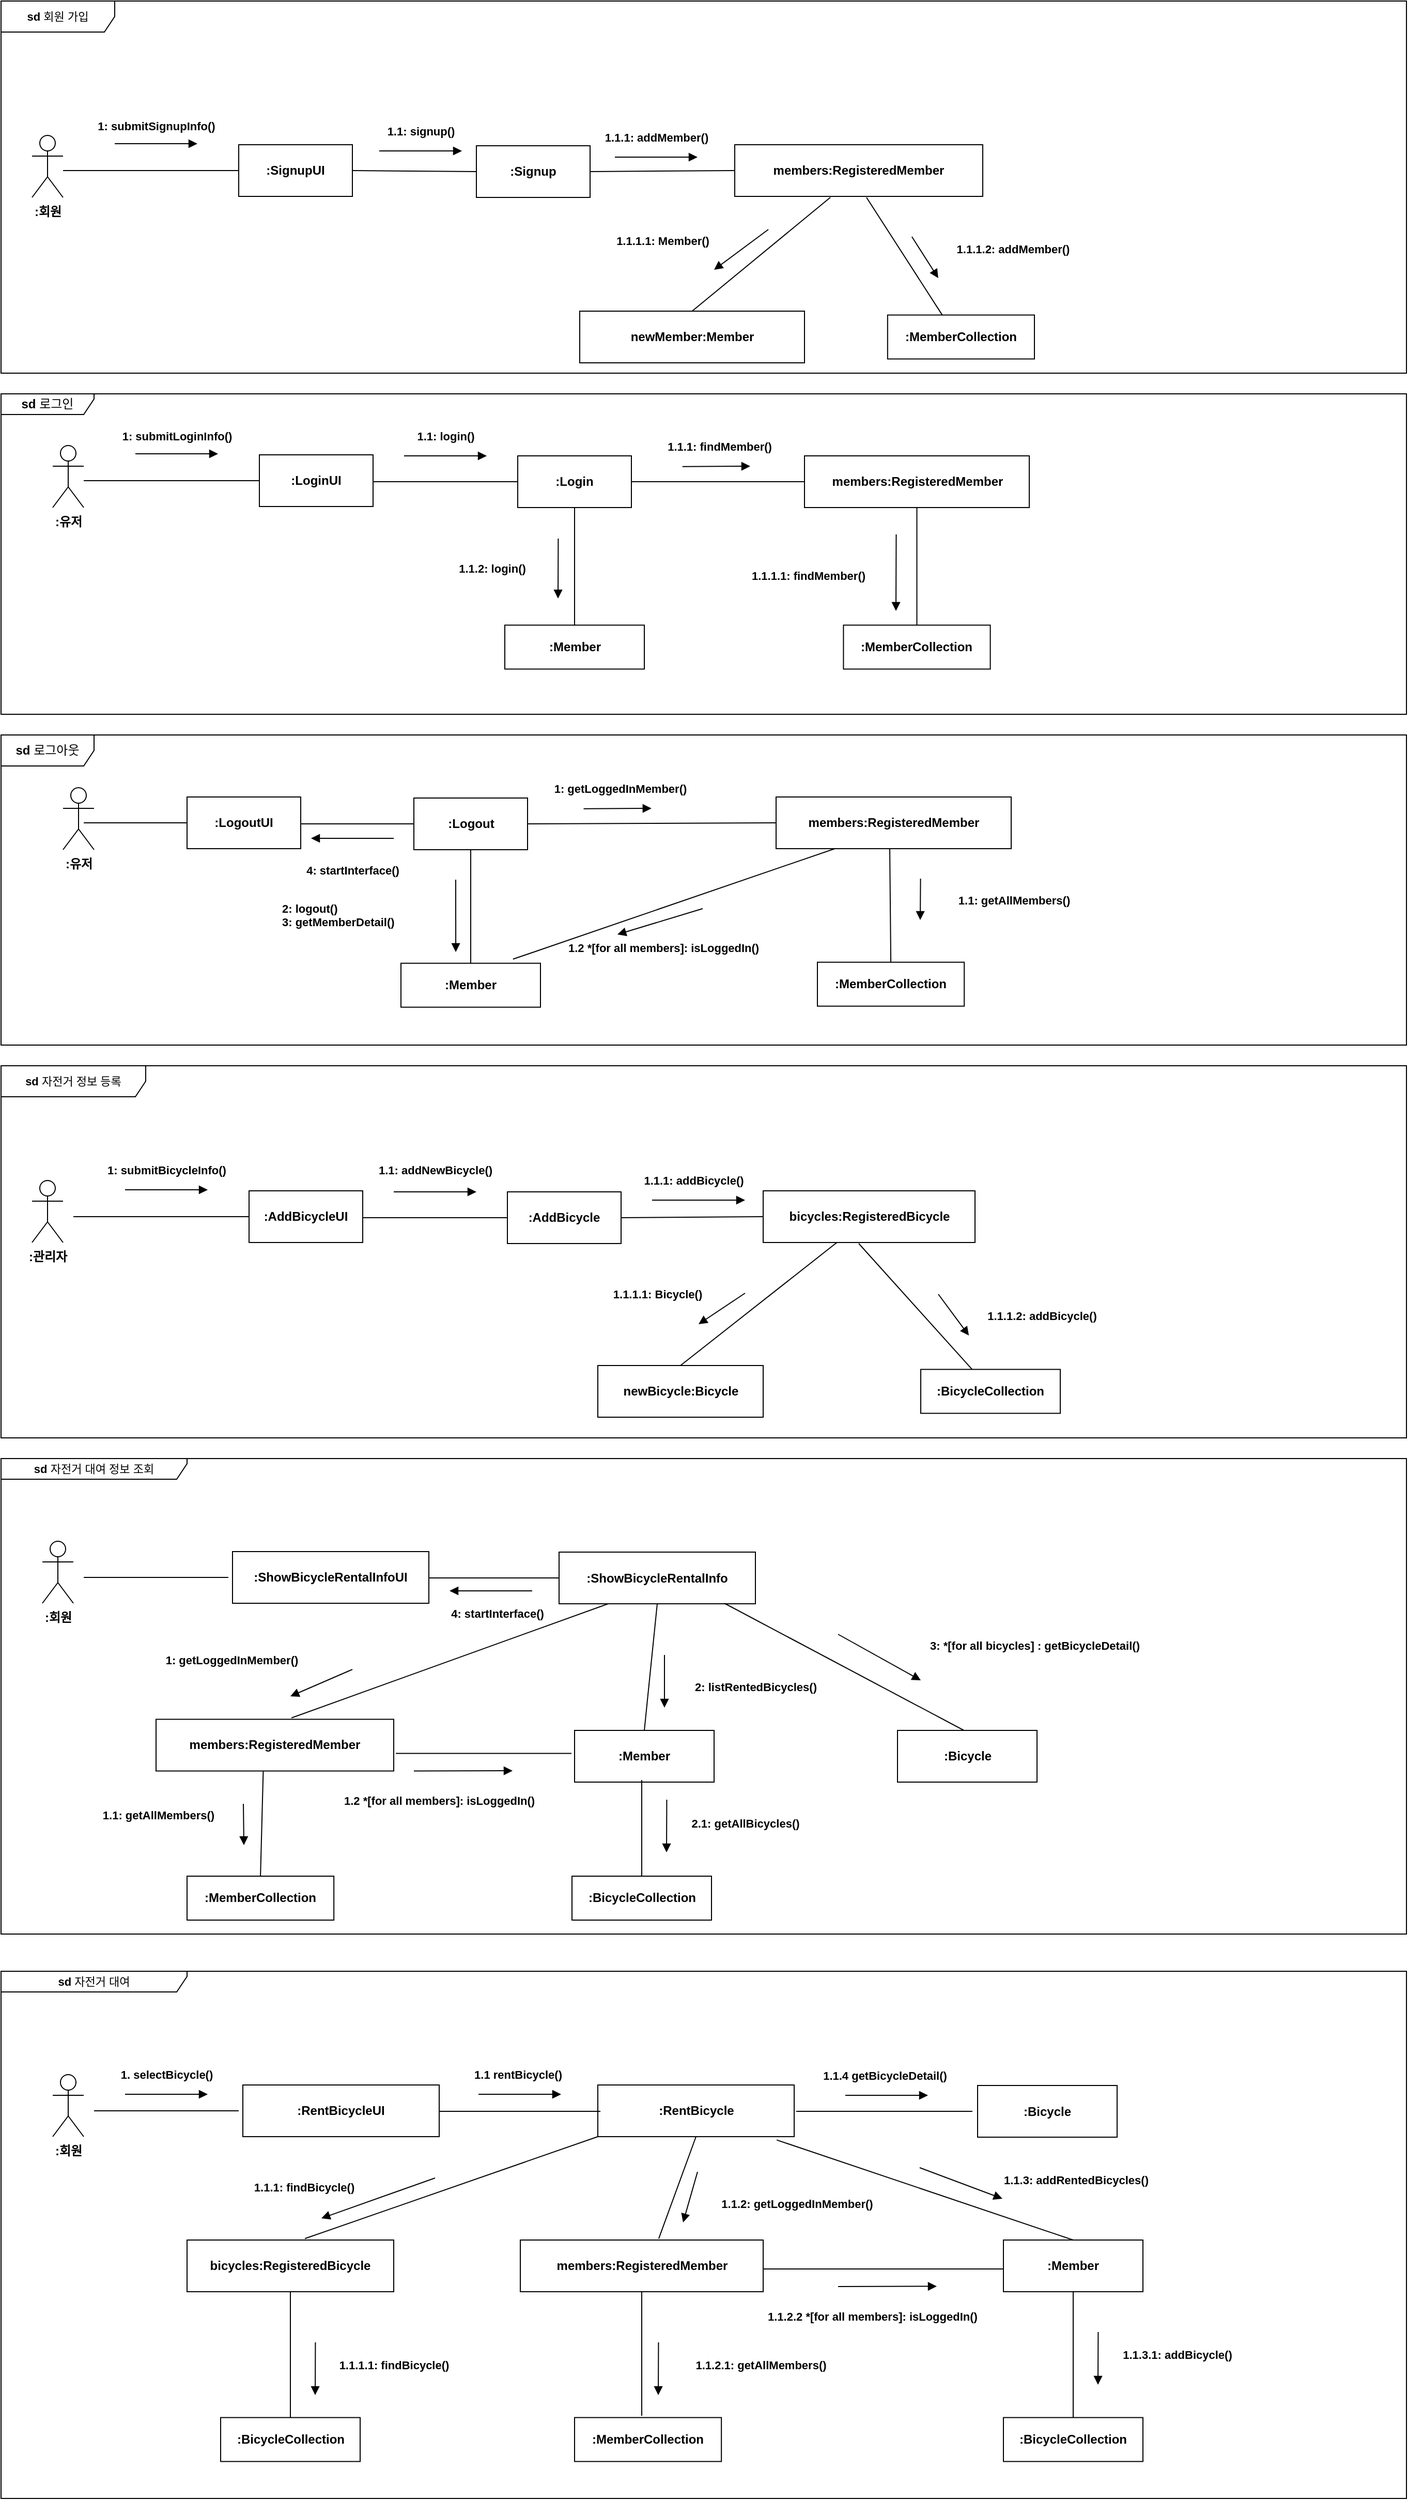<mxfile version="27.0.6">
  <diagram name="페이지-1" id="acbt0nLhAi-fUhKICGcB">
    <mxGraphModel dx="918" dy="792" grid="1" gridSize="10" guides="1" tooltips="1" connect="1" arrows="1" fold="1" page="1" pageScale="1" pageWidth="827" pageHeight="1169" math="0" shadow="0">
      <root>
        <mxCell id="0" />
        <mxCell id="1" parent="0" />
        <mxCell id="moP1IjQAJDg3BQziUJU6-2" value="&lt;font style=&quot;font-size: 11px;&quot;&gt;&lt;b&gt;sd &lt;/b&gt;&lt;font style=&quot;&quot;&gt;회원 가입&lt;/font&gt;&lt;/font&gt;" style="shape=umlFrame;whiteSpace=wrap;html=1;pointerEvents=0;width=110;height=30;" parent="1" vertex="1">
          <mxGeometry x="10" y="30" width="1360" height="360" as="geometry" />
        </mxCell>
        <mxCell id="moP1IjQAJDg3BQziUJU6-4" value="&lt;b&gt;:Signup&lt;/b&gt;" style="html=1;whiteSpace=wrap;" parent="1" vertex="1">
          <mxGeometry x="470" y="170" width="110" height="50" as="geometry" />
        </mxCell>
        <mxCell id="moP1IjQAJDg3BQziUJU6-5" value="&lt;b&gt;:SignupUI&lt;/b&gt;" style="html=1;whiteSpace=wrap;" parent="1" vertex="1">
          <mxGeometry x="240" y="169" width="110" height="50" as="geometry" />
        </mxCell>
        <mxCell id="moP1IjQAJDg3BQziUJU6-6" value="&lt;b&gt;:회원&lt;/b&gt;" style="shape=umlActor;verticalLabelPosition=bottom;verticalAlign=top;html=1;" parent="1" vertex="1">
          <mxGeometry x="40" y="160" width="30" height="60" as="geometry" />
        </mxCell>
        <mxCell id="moP1IjQAJDg3BQziUJU6-9" value="" style="line;strokeWidth=1;fillColor=none;align=left;verticalAlign=middle;spacingTop=-1;spacingLeft=3;spacingRight=3;rotatable=0;labelPosition=right;points=[];portConstraint=eastwest;strokeColor=inherit;" parent="1" vertex="1">
          <mxGeometry x="70" y="190" width="170" height="8" as="geometry" />
        </mxCell>
        <mxCell id="moP1IjQAJDg3BQziUJU6-14" value="&lt;b&gt;1: submitSignupInfo()&lt;/b&gt;" style="html=1;verticalAlign=bottom;endArrow=block;curved=0;rounded=0;" parent="1" edge="1">
          <mxGeometry y="8" width="80" relative="1" as="geometry">
            <mxPoint x="120" y="168" as="sourcePoint" />
            <mxPoint x="200" y="168" as="targetPoint" />
            <mxPoint as="offset" />
          </mxGeometry>
        </mxCell>
        <mxCell id="moP1IjQAJDg3BQziUJU6-16" value="&lt;b&gt;1.1: signup()&lt;/b&gt;" style="html=1;verticalAlign=bottom;endArrow=block;curved=0;rounded=0;" parent="1" edge="1">
          <mxGeometry y="10" width="80" relative="1" as="geometry">
            <mxPoint x="376" y="175" as="sourcePoint" />
            <mxPoint x="456" y="175" as="targetPoint" />
            <mxPoint as="offset" />
          </mxGeometry>
        </mxCell>
        <mxCell id="moP1IjQAJDg3BQziUJU6-27" value="" style="endArrow=none;html=1;rounded=0;exitX=0;exitY=0.5;exitDx=0;exitDy=0;entryX=1;entryY=0.5;entryDx=0;entryDy=0;" parent="1" source="kKvPtTwiiA1jm8snr2tL-1" target="moP1IjQAJDg3BQziUJU6-4" edge="1">
          <mxGeometry width="50" height="50" relative="1" as="geometry">
            <mxPoint x="544.5" y="309" as="sourcePoint" />
            <mxPoint x="544.5" y="219" as="targetPoint" />
          </mxGeometry>
        </mxCell>
        <mxCell id="nvlYyYwGG8XTySucCO5U-1" value="&lt;b&gt;sd&lt;/b&gt; 로그인" style="shape=umlFrame;whiteSpace=wrap;html=1;pointerEvents=0;width=90;height=20;" parent="1" vertex="1">
          <mxGeometry x="10" y="410" width="1360" height="310" as="geometry" />
        </mxCell>
        <mxCell id="nvlYyYwGG8XTySucCO5U-2" value="&lt;b&gt;:Login&lt;/b&gt;" style="html=1;whiteSpace=wrap;" parent="1" vertex="1">
          <mxGeometry x="510" y="470" width="110" height="50" as="geometry" />
        </mxCell>
        <mxCell id="nvlYyYwGG8XTySucCO5U-3" value="&lt;b&gt;:LoginUI&lt;/b&gt;" style="html=1;whiteSpace=wrap;" parent="1" vertex="1">
          <mxGeometry x="260" y="469" width="110" height="50" as="geometry" />
        </mxCell>
        <mxCell id="nvlYyYwGG8XTySucCO5U-4" value="&lt;b&gt;:유저&lt;/b&gt;" style="shape=umlActor;verticalLabelPosition=bottom;verticalAlign=top;html=1;" parent="1" vertex="1">
          <mxGeometry x="60" y="460" width="30" height="60" as="geometry" />
        </mxCell>
        <mxCell id="nvlYyYwGG8XTySucCO5U-5" value="" style="line;strokeWidth=1;fillColor=none;align=left;verticalAlign=middle;spacingTop=-1;spacingLeft=3;spacingRight=3;rotatable=0;labelPosition=right;points=[];portConstraint=eastwest;strokeColor=inherit;" parent="1" vertex="1">
          <mxGeometry x="90" y="490" width="170" height="8" as="geometry" />
        </mxCell>
        <mxCell id="nvlYyYwGG8XTySucCO5U-6" value="" style="line;strokeWidth=1;fillColor=none;align=left;verticalAlign=middle;spacingTop=-1;spacingLeft=3;spacingRight=3;rotatable=0;labelPosition=right;points=[];portConstraint=eastwest;strokeColor=inherit;" parent="1" vertex="1">
          <mxGeometry x="370" y="491" width="140" height="8" as="geometry" />
        </mxCell>
        <mxCell id="nvlYyYwGG8XTySucCO5U-8" value="&lt;b&gt;1: submitLoginInfo()&lt;/b&gt;" style="html=1;verticalAlign=bottom;endArrow=block;curved=0;rounded=0;" parent="1" edge="1">
          <mxGeometry y="8" width="80" relative="1" as="geometry">
            <mxPoint x="140" y="468" as="sourcePoint" />
            <mxPoint x="220" y="468" as="targetPoint" />
            <mxPoint as="offset" />
          </mxGeometry>
        </mxCell>
        <mxCell id="nvlYyYwGG8XTySucCO5U-9" value="&lt;b&gt;1.1: login()&lt;/b&gt;" style="html=1;verticalAlign=bottom;endArrow=block;curved=0;rounded=0;" parent="1" edge="1">
          <mxGeometry y="10" width="80" relative="1" as="geometry">
            <mxPoint x="400" y="470" as="sourcePoint" />
            <mxPoint x="480" y="470" as="targetPoint" />
            <mxPoint as="offset" />
          </mxGeometry>
        </mxCell>
        <mxCell id="nvlYyYwGG8XTySucCO5U-17" value="&lt;b&gt;:Logout&lt;/b&gt;" style="html=1;whiteSpace=wrap;" parent="1" vertex="1">
          <mxGeometry x="409.5" y="801" width="110" height="50" as="geometry" />
        </mxCell>
        <mxCell id="nvlYyYwGG8XTySucCO5U-18" value="&lt;b&gt;:LogoutUI&lt;/b&gt;" style="html=1;whiteSpace=wrap;" parent="1" vertex="1">
          <mxGeometry x="190" y="800" width="110" height="50" as="geometry" />
        </mxCell>
        <mxCell id="nvlYyYwGG8XTySucCO5U-19" value="&lt;b&gt;:유저&lt;/b&gt;" style="shape=umlActor;verticalLabelPosition=bottom;verticalAlign=top;html=1;" parent="1" vertex="1">
          <mxGeometry x="70" y="791" width="30" height="60" as="geometry" />
        </mxCell>
        <mxCell id="nvlYyYwGG8XTySucCO5U-20" value="" style="line;strokeWidth=1;fillColor=none;align=left;verticalAlign=middle;spacingTop=-1;spacingLeft=3;spacingRight=3;rotatable=0;labelPosition=right;points=[];portConstraint=eastwest;strokeColor=inherit;" parent="1" vertex="1">
          <mxGeometry x="90" y="821" width="100" height="8" as="geometry" />
        </mxCell>
        <mxCell id="nvlYyYwGG8XTySucCO5U-21" value="" style="line;strokeWidth=1;fillColor=none;align=left;verticalAlign=middle;spacingTop=-1;spacingLeft=3;spacingRight=3;rotatable=0;labelPosition=right;points=[];portConstraint=eastwest;strokeColor=inherit;" parent="1" vertex="1">
          <mxGeometry x="300" y="822" width="110" height="8" as="geometry" />
        </mxCell>
        <mxCell id="nvlYyYwGG8XTySucCO5U-25" value="&lt;b&gt;sd &lt;/b&gt;로그아웃" style="shape=umlFrame;whiteSpace=wrap;html=1;pointerEvents=0;width=90;height=30;" parent="1" vertex="1">
          <mxGeometry x="10" y="740" width="1360" height="300" as="geometry" />
        </mxCell>
        <mxCell id="nvlYyYwGG8XTySucCO5U-26" value="&lt;font style=&quot;font-size: 11px;&quot;&gt;&lt;b&gt;sd &lt;/b&gt;&lt;font style=&quot;&quot;&gt;자전거 정보 등록&lt;/font&gt;&lt;/font&gt;" style="shape=umlFrame;whiteSpace=wrap;html=1;pointerEvents=0;width=140;height=30;" parent="1" vertex="1">
          <mxGeometry x="10" y="1060" width="1360" height="360" as="geometry" />
        </mxCell>
        <mxCell id="nvlYyYwGG8XTySucCO5U-27" value="&lt;b&gt;:AddBicycle&lt;/b&gt;" style="html=1;whiteSpace=wrap;" parent="1" vertex="1">
          <mxGeometry x="500" y="1182" width="110" height="50" as="geometry" />
        </mxCell>
        <mxCell id="nvlYyYwGG8XTySucCO5U-28" value="&lt;b&gt;:AddBicycleUI&lt;/b&gt;" style="html=1;whiteSpace=wrap;" parent="1" vertex="1">
          <mxGeometry x="250" y="1181" width="110" height="50" as="geometry" />
        </mxCell>
        <mxCell id="nvlYyYwGG8XTySucCO5U-29" value="" style="line;strokeWidth=1;fillColor=none;align=left;verticalAlign=middle;spacingTop=-1;spacingLeft=3;spacingRight=3;rotatable=0;labelPosition=right;points=[];portConstraint=eastwest;strokeColor=inherit;" parent="1" vertex="1">
          <mxGeometry x="80" y="1202" width="170" height="8" as="geometry" />
        </mxCell>
        <mxCell id="nvlYyYwGG8XTySucCO5U-30" value="" style="line;strokeWidth=1;fillColor=none;align=left;verticalAlign=middle;spacingTop=-1;spacingLeft=3;spacingRight=3;rotatable=0;labelPosition=right;points=[];portConstraint=eastwest;strokeColor=inherit;" parent="1" vertex="1">
          <mxGeometry x="360" y="1203" width="140" height="8" as="geometry" />
        </mxCell>
        <mxCell id="nvlYyYwGG8XTySucCO5U-32" value="&lt;b&gt;1: submitBicycleInfo()&lt;/b&gt;" style="html=1;verticalAlign=bottom;endArrow=block;curved=0;rounded=0;" parent="1" edge="1">
          <mxGeometry y="10" width="80" relative="1" as="geometry">
            <mxPoint x="130" y="1180" as="sourcePoint" />
            <mxPoint x="210" y="1180" as="targetPoint" />
            <mxPoint as="offset" />
          </mxGeometry>
        </mxCell>
        <mxCell id="nvlYyYwGG8XTySucCO5U-33" value="&lt;b&gt;1.1: addNewBicycle()&lt;/b&gt;" style="html=1;verticalAlign=bottom;endArrow=block;curved=0;rounded=0;" parent="1" edge="1">
          <mxGeometry y="12" width="80" relative="1" as="geometry">
            <mxPoint x="390" y="1182" as="sourcePoint" />
            <mxPoint x="470" y="1182" as="targetPoint" />
            <mxPoint as="offset" />
          </mxGeometry>
        </mxCell>
        <mxCell id="nvlYyYwGG8XTySucCO5U-34" value="" style="endArrow=none;html=1;rounded=0;exitX=0.5;exitY=0;exitDx=0;exitDy=0;entryX=0.354;entryY=0.98;entryDx=0;entryDy=0;entryPerimeter=0;" parent="1" source="nvlYyYwGG8XTySucCO5U-37" target="kKvPtTwiiA1jm8snr2tL-13" edge="1">
          <mxGeometry width="50" height="50" relative="1" as="geometry">
            <mxPoint x="530.0" y="1481.8" as="sourcePoint" />
            <mxPoint x="480" y="1375" as="targetPoint" />
          </mxGeometry>
        </mxCell>
        <mxCell id="nvlYyYwGG8XTySucCO5U-35" value="&lt;b&gt;1.1.1.1: Bicycle()&lt;/b&gt;" style="html=1;verticalAlign=bottom;endArrow=block;curved=0;rounded=0;" parent="1" edge="1">
          <mxGeometry x="1" y="-45" width="80" relative="1" as="geometry">
            <mxPoint x="730" y="1280" as="sourcePoint" />
            <mxPoint x="685" y="1310" as="targetPoint" />
            <mxPoint x="-15" y="17" as="offset" />
          </mxGeometry>
        </mxCell>
        <mxCell id="nvlYyYwGG8XTySucCO5U-36" value="&lt;b&gt;:관리자&lt;/b&gt;" style="shape=umlActor;verticalLabelPosition=bottom;verticalAlign=top;html=1;" parent="1" vertex="1">
          <mxGeometry x="40" y="1171" width="30" height="60" as="geometry" />
        </mxCell>
        <mxCell id="nvlYyYwGG8XTySucCO5U-37" value="&lt;b&gt;newBicycle:Bicycle&lt;/b&gt;" style="html=1;whiteSpace=wrap;" parent="1" vertex="1">
          <mxGeometry x="587.5" y="1350" width="160" height="50" as="geometry" />
        </mxCell>
        <mxCell id="nvlYyYwGG8XTySucCO5U-38" value="&lt;font style=&quot;font-size: 11px;&quot;&gt;&lt;b&gt;sd &lt;/b&gt;&lt;font style=&quot;&quot;&gt;자전거 대여 정보 조회&lt;/font&gt;&lt;/font&gt;" style="shape=umlFrame;whiteSpace=wrap;html=1;pointerEvents=0;width=180;height=20;" parent="1" vertex="1">
          <mxGeometry x="10" y="1440" width="1360" height="460" as="geometry" />
        </mxCell>
        <mxCell id="nvlYyYwGG8XTySucCO5U-39" value="&lt;b&gt;:ShowBicycleRentalInfo&lt;/b&gt;" style="html=1;whiteSpace=wrap;" parent="1" vertex="1">
          <mxGeometry x="550" y="1530.5" width="190" height="50" as="geometry" />
        </mxCell>
        <mxCell id="nvlYyYwGG8XTySucCO5U-40" value="&lt;b&gt;:ShowBicycleRentalInfoUI&lt;/b&gt;" style="html=1;whiteSpace=wrap;" parent="1" vertex="1">
          <mxGeometry x="234" y="1530" width="190" height="50" as="geometry" />
        </mxCell>
        <mxCell id="nvlYyYwGG8XTySucCO5U-41" value="" style="line;strokeWidth=1;fillColor=none;align=left;verticalAlign=middle;spacingTop=-1;spacingLeft=3;spacingRight=3;rotatable=0;labelPosition=right;points=[];portConstraint=eastwest;strokeColor=inherit;" parent="1" vertex="1">
          <mxGeometry x="90" y="1551" width="140" height="8" as="geometry" />
        </mxCell>
        <mxCell id="nvlYyYwGG8XTySucCO5U-42" value="" style="line;strokeWidth=1;fillColor=none;align=left;verticalAlign=middle;spacingTop=-1;spacingLeft=3;spacingRight=3;rotatable=0;labelPosition=right;points=[];portConstraint=eastwest;strokeColor=inherit;" parent="1" vertex="1">
          <mxGeometry x="424" y="1551.5" width="126" height="8" as="geometry" />
        </mxCell>
        <mxCell id="nvlYyYwGG8XTySucCO5U-43" value="&lt;b&gt;4: startInterface()&lt;/b&gt;" style="html=1;verticalAlign=bottom;endArrow=block;curved=0;rounded=0;" parent="1" edge="1">
          <mxGeometry x="-0.15" y="31" width="80" relative="1" as="geometry">
            <mxPoint x="524" y="1568" as="sourcePoint" />
            <mxPoint x="444" y="1568" as="targetPoint" />
            <mxPoint as="offset" />
          </mxGeometry>
        </mxCell>
        <mxCell id="nvlYyYwGG8XTySucCO5U-46" value="" style="endArrow=none;html=1;rounded=0;exitX=0.5;exitY=0;exitDx=0;exitDy=0;entryX=0.842;entryY=0.99;entryDx=0;entryDy=0;entryPerimeter=0;" parent="1" target="nvlYyYwGG8XTySucCO5U-39" edge="1">
          <mxGeometry width="50" height="50" relative="1" as="geometry">
            <mxPoint x="944.66" y="1704.5" as="sourcePoint" />
            <mxPoint x="944.66" y="1604.5" as="targetPoint" />
          </mxGeometry>
        </mxCell>
        <mxCell id="nvlYyYwGG8XTySucCO5U-47" value="&lt;b&gt;3: *[for all bicycles] : getBicycleDetail()&lt;/b&gt;" style="html=1;verticalAlign=bottom;endArrow=block;curved=0;rounded=0;" parent="1" edge="1">
          <mxGeometry x="1" y="113" width="80" relative="1" as="geometry">
            <mxPoint x="820" y="1610" as="sourcePoint" />
            <mxPoint x="900" y="1654.5" as="targetPoint" />
            <mxPoint x="55" y="74" as="offset" />
          </mxGeometry>
        </mxCell>
        <mxCell id="nvlYyYwGG8XTySucCO5U-48" value="&lt;b&gt;:회원&lt;/b&gt;" style="shape=umlActor;verticalLabelPosition=bottom;verticalAlign=top;html=1;" parent="1" vertex="1">
          <mxGeometry x="50" y="1520" width="30" height="60" as="geometry" />
        </mxCell>
        <mxCell id="nvlYyYwGG8XTySucCO5U-49" value="&lt;b&gt;:Bicycle&lt;/b&gt;" style="html=1;whiteSpace=wrap;" parent="1" vertex="1">
          <mxGeometry x="877.5" y="1703" width="135" height="50" as="geometry" />
        </mxCell>
        <mxCell id="4MyRHnNNQHZquPPOq6WB-30" value="&lt;font style=&quot;font-size: 11px;&quot;&gt;&lt;b&gt;sd &lt;/b&gt;&lt;font style=&quot;&quot;&gt;자전거 대여&lt;/font&gt;&lt;/font&gt;" style="shape=umlFrame;whiteSpace=wrap;html=1;pointerEvents=0;width=180;height=20;" parent="1" vertex="1">
          <mxGeometry x="10" y="1936" width="1360" height="510" as="geometry" />
        </mxCell>
        <mxCell id="4MyRHnNNQHZquPPOq6WB-31" value="&lt;b&gt;:RentBicycle&lt;/b&gt;" style="html=1;whiteSpace=wrap;" parent="1" vertex="1">
          <mxGeometry x="587.5" y="2046" width="190" height="50" as="geometry" />
        </mxCell>
        <mxCell id="4MyRHnNNQHZquPPOq6WB-32" value="&lt;b&gt;:RentBicycleUI&lt;/b&gt;" style="html=1;whiteSpace=wrap;" parent="1" vertex="1">
          <mxGeometry x="244" y="2046" width="190" height="50" as="geometry" />
        </mxCell>
        <mxCell id="4MyRHnNNQHZquPPOq6WB-33" value="" style="line;strokeWidth=1;fillColor=none;align=left;verticalAlign=middle;spacingTop=-1;spacingLeft=3;spacingRight=3;rotatable=0;labelPosition=right;points=[];portConstraint=eastwest;strokeColor=inherit;" parent="1" vertex="1">
          <mxGeometry x="100" y="2067" width="140" height="8" as="geometry" />
        </mxCell>
        <mxCell id="4MyRHnNNQHZquPPOq6WB-34" value="" style="line;strokeWidth=1;fillColor=none;align=left;verticalAlign=middle;spacingTop=-1;spacingLeft=3;spacingRight=3;rotatable=0;labelPosition=right;points=[];portConstraint=eastwest;strokeColor=inherit;" parent="1" vertex="1">
          <mxGeometry x="434" y="2067.5" width="156" height="8" as="geometry" />
        </mxCell>
        <mxCell id="4MyRHnNNQHZquPPOq6WB-36" value="" style="endArrow=none;html=1;rounded=0;exitX=0.5;exitY=0;exitDx=0;exitDy=0;entryX=0.911;entryY=1.064;entryDx=0;entryDy=0;entryPerimeter=0;" parent="1" source="4MyRHnNNQHZquPPOq6WB-39" target="4MyRHnNNQHZquPPOq6WB-31" edge="1">
          <mxGeometry width="50" height="50" relative="1" as="geometry">
            <mxPoint x="912.16" y="2196" as="sourcePoint" />
            <mxPoint x="912.16" y="2096" as="targetPoint" />
          </mxGeometry>
        </mxCell>
        <mxCell id="4MyRHnNNQHZquPPOq6WB-38" value="&lt;b&gt;:회원&lt;/b&gt;" style="shape=umlActor;verticalLabelPosition=bottom;verticalAlign=top;html=1;" parent="1" vertex="1">
          <mxGeometry x="60" y="2036" width="30" height="60" as="geometry" />
        </mxCell>
        <mxCell id="4MyRHnNNQHZquPPOq6WB-39" value="&lt;b&gt;:Member&lt;/b&gt;" style="html=1;whiteSpace=wrap;" parent="1" vertex="1">
          <mxGeometry x="980" y="2196" width="135" height="50" as="geometry" />
        </mxCell>
        <mxCell id="4MyRHnNNQHZquPPOq6WB-41" value="&lt;b&gt;1. selectBicycle()&lt;/b&gt;" style="html=1;verticalAlign=bottom;endArrow=block;curved=0;rounded=0;" parent="1" edge="1">
          <mxGeometry y="10" width="80" relative="1" as="geometry">
            <mxPoint x="130" y="2055" as="sourcePoint" />
            <mxPoint x="210" y="2055" as="targetPoint" />
            <mxPoint as="offset" />
          </mxGeometry>
        </mxCell>
        <mxCell id="4MyRHnNNQHZquPPOq6WB-42" value="&lt;b&gt;1.1 rentBicycle()&lt;/b&gt;" style="html=1;verticalAlign=bottom;endArrow=block;curved=0;rounded=0;" parent="1" edge="1">
          <mxGeometry x="-0.05" y="10" width="80" relative="1" as="geometry">
            <mxPoint x="472" y="2055" as="sourcePoint" />
            <mxPoint x="552" y="2055" as="targetPoint" />
            <mxPoint as="offset" />
          </mxGeometry>
        </mxCell>
        <mxCell id="4MyRHnNNQHZquPPOq6WB-43" value="&lt;b&gt;1.1.3: addRentedBicycles()&lt;/b&gt;" style="html=1;verticalAlign=bottom;endArrow=block;curved=0;rounded=0;" parent="1" edge="1">
          <mxGeometry x="1" y="72" width="80" relative="1" as="geometry">
            <mxPoint x="898.96" y="2126" as="sourcePoint" />
            <mxPoint x="978.96" y="2156" as="targetPoint" />
            <mxPoint x="46" y="58" as="offset" />
          </mxGeometry>
        </mxCell>
        <mxCell id="KVHF5Dy5_9hEab3SbXI--2" value="&lt;b&gt;:Member&lt;/b&gt;" style="html=1;whiteSpace=wrap;" parent="1" vertex="1">
          <mxGeometry x="565" y="1703" width="135" height="50" as="geometry" />
        </mxCell>
        <mxCell id="KVHF5Dy5_9hEab3SbXI--3" value="" style="endArrow=none;html=1;rounded=0;exitX=0.5;exitY=0;exitDx=0;exitDy=0;entryX=0.5;entryY=1;entryDx=0;entryDy=0;" parent="1" source="KVHF5Dy5_9hEab3SbXI--2" target="nvlYyYwGG8XTySucCO5U-39" edge="1">
          <mxGeometry width="50" height="50" relative="1" as="geometry">
            <mxPoint x="890" y="1703" as="sourcePoint" />
            <mxPoint x="890" y="1604" as="targetPoint" />
          </mxGeometry>
        </mxCell>
        <mxCell id="KVHF5Dy5_9hEab3SbXI--4" value="&lt;b&gt;2: listRentedBicycles()&lt;/b&gt;" style="html=1;verticalAlign=bottom;endArrow=block;curved=0;rounded=0;" parent="1" edge="1">
          <mxGeometry x="0.569" y="88" width="80" relative="1" as="geometry">
            <mxPoint x="652" y="1630" as="sourcePoint" />
            <mxPoint x="652" y="1681" as="targetPoint" />
            <mxPoint as="offset" />
          </mxGeometry>
        </mxCell>
        <mxCell id="KVHF5Dy5_9hEab3SbXI--6" value="&lt;b&gt;members:RegisteredMember&lt;/b&gt;" style="html=1;whiteSpace=wrap;" parent="1" vertex="1">
          <mxGeometry x="512.5" y="2196" width="235" height="50" as="geometry" />
        </mxCell>
        <mxCell id="KVHF5Dy5_9hEab3SbXI--7" value="" style="endArrow=none;html=1;rounded=0;exitX=0.57;exitY=-0.027;exitDx=0;exitDy=0;exitPerimeter=0;entryX=0.5;entryY=1;entryDx=0;entryDy=0;" parent="1" source="KVHF5Dy5_9hEab3SbXI--6" target="4MyRHnNNQHZquPPOq6WB-31" edge="1">
          <mxGeometry width="50" height="50" relative="1" as="geometry">
            <mxPoint x="860" y="2196" as="sourcePoint" />
            <mxPoint x="860" y="2097" as="targetPoint" />
          </mxGeometry>
        </mxCell>
        <mxCell id="KVHF5Dy5_9hEab3SbXI--8" value="&lt;b&gt;1.1.2: getLoggedInMember()&lt;/b&gt;" style="html=1;verticalAlign=bottom;endArrow=block;curved=0;rounded=0;" parent="1" edge="1">
          <mxGeometry x="-0.526" y="103" width="80" relative="1" as="geometry">
            <mxPoint x="684" y="2130" as="sourcePoint" />
            <mxPoint x="670" y="2179" as="targetPoint" />
            <mxPoint as="offset" />
          </mxGeometry>
        </mxCell>
        <mxCell id="CLofnSKexCBnrSgRC7de-2" value="&lt;b&gt;4: startInterface()&lt;/b&gt;" style="html=1;verticalAlign=bottom;endArrow=block;curved=0;rounded=0;" parent="1" edge="1">
          <mxGeometry y="40" width="80" relative="1" as="geometry">
            <mxPoint x="390" y="840" as="sourcePoint" />
            <mxPoint x="310" y="840" as="targetPoint" />
            <mxPoint as="offset" />
          </mxGeometry>
        </mxCell>
        <mxCell id="CLofnSKexCBnrSgRC7de-3" value="" style="endArrow=none;html=1;rounded=0;exitX=0.5;exitY=0;exitDx=0;exitDy=0;entryX=0.5;entryY=1;entryDx=0;entryDy=0;" parent="1" source="CLofnSKexCBnrSgRC7de-5" target="nvlYyYwGG8XTySucCO5U-2" edge="1">
          <mxGeometry width="50" height="50" relative="1" as="geometry">
            <mxPoint x="409.29" y="590" as="sourcePoint" />
            <mxPoint x="409.29" y="520" as="targetPoint" />
          </mxGeometry>
        </mxCell>
        <mxCell id="CLofnSKexCBnrSgRC7de-4" value="&lt;b&gt;1.1.2: login()&lt;/b&gt;" style="html=1;verticalAlign=bottom;endArrow=block;curved=0;rounded=0;" parent="1" edge="1">
          <mxGeometry x="0.318" y="-64" width="80" relative="1" as="geometry">
            <mxPoint x="549.21" y="550" as="sourcePoint" />
            <mxPoint x="549" y="608" as="targetPoint" />
            <mxPoint as="offset" />
          </mxGeometry>
        </mxCell>
        <mxCell id="CLofnSKexCBnrSgRC7de-5" value="&lt;b&gt;:Member&lt;/b&gt;" style="html=1;whiteSpace=wrap;" parent="1" vertex="1">
          <mxGeometry x="497.5" y="633.75" width="135" height="42.5" as="geometry" />
        </mxCell>
        <mxCell id="kKvPtTwiiA1jm8snr2tL-1" value="&lt;b&gt;members:RegisteredMember&lt;/b&gt;" style="html=1;whiteSpace=wrap;" parent="1" vertex="1">
          <mxGeometry x="720" y="169" width="240" height="50" as="geometry" />
        </mxCell>
        <mxCell id="kKvPtTwiiA1jm8snr2tL-6" value="" style="endArrow=none;html=1;rounded=0;exitX=0;exitY=0.5;exitDx=0;exitDy=0;entryX=1;entryY=0.5;entryDx=0;entryDy=0;" parent="1" source="kKvPtTwiiA1jm8snr2tL-7" target="nvlYyYwGG8XTySucCO5U-2" edge="1">
          <mxGeometry width="50" height="50" relative="1" as="geometry">
            <mxPoint x="552.5" y="610" as="sourcePoint" />
            <mxPoint x="552.5" y="520" as="targetPoint" />
          </mxGeometry>
        </mxCell>
        <mxCell id="kKvPtTwiiA1jm8snr2tL-7" value="&lt;b&gt;members:RegisteredMember&lt;/b&gt;" style="html=1;whiteSpace=wrap;" parent="1" vertex="1">
          <mxGeometry x="787.5" y="470" width="217.5" height="50" as="geometry" />
        </mxCell>
        <mxCell id="kKvPtTwiiA1jm8snr2tL-8" value="&lt;b&gt;1.1.1: findMember()&lt;/b&gt;" style="html=1;verticalAlign=bottom;endArrow=block;curved=0;rounded=0;" parent="1" edge="1">
          <mxGeometry x="0.088" y="10" width="80" relative="1" as="geometry">
            <mxPoint x="669.35" y="480.4" as="sourcePoint" />
            <mxPoint x="735" y="480" as="targetPoint" />
            <mxPoint as="offset" />
          </mxGeometry>
        </mxCell>
        <mxCell id="kKvPtTwiiA1jm8snr2tL-9" value="" style="endArrow=none;html=1;rounded=0;exitX=0;exitY=0.5;exitDx=0;exitDy=0;entryX=1;entryY=0.5;entryDx=0;entryDy=0;" parent="1" source="kKvPtTwiiA1jm8snr2tL-10" target="nvlYyYwGG8XTySucCO5U-17" edge="1">
          <mxGeometry width="50" height="50" relative="1" as="geometry">
            <mxPoint x="552.5" y="941" as="sourcePoint" />
            <mxPoint x="552.5" y="851" as="targetPoint" />
          </mxGeometry>
        </mxCell>
        <mxCell id="kKvPtTwiiA1jm8snr2tL-10" value="&lt;b&gt;members:RegisteredMember&lt;/b&gt;" style="html=1;whiteSpace=wrap;" parent="1" vertex="1">
          <mxGeometry x="760" y="800" width="227.5" height="50" as="geometry" />
        </mxCell>
        <mxCell id="kKvPtTwiiA1jm8snr2tL-12" value="" style="endArrow=none;html=1;rounded=0;exitX=0;exitY=0.5;exitDx=0;exitDy=0;entryX=1;entryY=0.5;entryDx=0;entryDy=0;" parent="1" source="kKvPtTwiiA1jm8snr2tL-13" target="nvlYyYwGG8XTySucCO5U-27" edge="1">
          <mxGeometry width="50" height="50" relative="1" as="geometry">
            <mxPoint x="490" y="1330" as="sourcePoint" />
            <mxPoint x="490" y="1240" as="targetPoint" />
          </mxGeometry>
        </mxCell>
        <mxCell id="kKvPtTwiiA1jm8snr2tL-13" value="&lt;b&gt;bicycles:RegisteredBicycle&lt;/b&gt;" style="html=1;whiteSpace=wrap;" parent="1" vertex="1">
          <mxGeometry x="747.5" y="1181" width="205" height="50" as="geometry" />
        </mxCell>
        <mxCell id="kKvPtTwiiA1jm8snr2tL-14" value="&lt;b&gt;1.1.1: addBicycle()&lt;/b&gt;" style="html=1;verticalAlign=bottom;endArrow=block;curved=0;rounded=0;" parent="1" edge="1">
          <mxGeometry x="-0.111" y="10" width="80" relative="1" as="geometry">
            <mxPoint x="640" y="1190" as="sourcePoint" />
            <mxPoint x="730" y="1190" as="targetPoint" />
            <mxPoint as="offset" />
          </mxGeometry>
        </mxCell>
        <mxCell id="kKvPtTwiiA1jm8snr2tL-15" value="&lt;b&gt;bicycles:RegisteredBicycle&lt;/b&gt;" style="html=1;whiteSpace=wrap;" parent="1" vertex="1">
          <mxGeometry x="190" y="2196" width="200" height="50" as="geometry" />
        </mxCell>
        <mxCell id="kKvPtTwiiA1jm8snr2tL-16" value="" style="endArrow=none;html=1;rounded=0;exitX=0.57;exitY=-0.027;exitDx=0;exitDy=0;exitPerimeter=0;entryX=0;entryY=1;entryDx=0;entryDy=0;" parent="1" source="kKvPtTwiiA1jm8snr2tL-15" target="4MyRHnNNQHZquPPOq6WB-31" edge="1">
          <mxGeometry width="50" height="50" relative="1" as="geometry">
            <mxPoint x="490" y="2204" as="sourcePoint" />
            <mxPoint x="490" y="2105" as="targetPoint" />
          </mxGeometry>
        </mxCell>
        <mxCell id="kKvPtTwiiA1jm8snr2tL-17" value="&lt;b&gt;1.1.1: findBicycle()&lt;/b&gt;" style="html=1;verticalAlign=bottom;endArrow=block;curved=0;rounded=0;" parent="1" edge="1">
          <mxGeometry x="1" y="-28" width="80" relative="1" as="geometry">
            <mxPoint x="430" y="2136" as="sourcePoint" />
            <mxPoint x="320" y="2175" as="targetPoint" />
            <mxPoint x="-8" y="5" as="offset" />
          </mxGeometry>
        </mxCell>
        <mxCell id="kKvPtTwiiA1jm8snr2tL-18" value="&lt;b&gt;members:RegisteredMember&lt;/b&gt;" style="html=1;whiteSpace=wrap;" parent="1" vertex="1">
          <mxGeometry x="160" y="1692.25" width="230" height="50" as="geometry" />
        </mxCell>
        <mxCell id="kKvPtTwiiA1jm8snr2tL-19" value="" style="endArrow=none;html=1;rounded=0;exitX=0.57;exitY=-0.027;exitDx=0;exitDy=0;exitPerimeter=0;entryX=0.25;entryY=1;entryDx=0;entryDy=0;" parent="1" source="kKvPtTwiiA1jm8snr2tL-18" target="nvlYyYwGG8XTySucCO5U-39" edge="1">
          <mxGeometry width="50" height="50" relative="1" as="geometry">
            <mxPoint x="600" y="1703.5" as="sourcePoint" />
            <mxPoint x="600" y="1604.5" as="targetPoint" />
          </mxGeometry>
        </mxCell>
        <mxCell id="kKvPtTwiiA1jm8snr2tL-20" value="&lt;b&gt;1: getLoggedInMember()&lt;/b&gt;" style="html=1;verticalAlign=bottom;endArrow=block;curved=0;rounded=0;" parent="1" edge="1">
          <mxGeometry x="1" y="-68" width="80" relative="1" as="geometry">
            <mxPoint x="350" y="1644" as="sourcePoint" />
            <mxPoint x="290" y="1670" as="targetPoint" />
            <mxPoint x="-30" y="36" as="offset" />
          </mxGeometry>
        </mxCell>
        <mxCell id="gBwXuVbzLufZy-i5T6mZ-4" value="&lt;b&gt;1.1.1: addMember()&lt;/b&gt;" style="html=1;verticalAlign=bottom;endArrow=block;curved=0;rounded=0;" parent="1" edge="1">
          <mxGeometry y="10" width="80" relative="1" as="geometry">
            <mxPoint x="604" y="181" as="sourcePoint" />
            <mxPoint x="684" y="181" as="targetPoint" />
            <mxPoint as="offset" />
          </mxGeometry>
        </mxCell>
        <mxCell id="gBwXuVbzLufZy-i5T6mZ-5" value="" style="endArrow=none;html=1;rounded=0;exitX=0;exitY=0.5;exitDx=0;exitDy=0;entryX=1;entryY=0.5;entryDx=0;entryDy=0;" parent="1" source="moP1IjQAJDg3BQziUJU6-4" target="moP1IjQAJDg3BQziUJU6-5" edge="1">
          <mxGeometry width="50" height="50" relative="1" as="geometry">
            <mxPoint x="470" y="193.5" as="sourcePoint" />
            <mxPoint x="350" y="194.5" as="targetPoint" />
          </mxGeometry>
        </mxCell>
        <mxCell id="gBwXuVbzLufZy-i5T6mZ-7" value="" style="endArrow=none;html=1;rounded=0;exitX=0.5;exitY=0;exitDx=0;exitDy=0;" parent="1" source="gBwXuVbzLufZy-i5T6mZ-8" edge="1">
          <mxGeometry width="50" height="50" relative="1" as="geometry">
            <mxPoint x="812.5" y="310" as="sourcePoint" />
            <mxPoint x="812.5" y="220" as="targetPoint" />
          </mxGeometry>
        </mxCell>
        <mxCell id="gBwXuVbzLufZy-i5T6mZ-8" value="&lt;b&gt;newMember:Member&lt;/b&gt;" style="html=1;whiteSpace=wrap;" parent="1" vertex="1">
          <mxGeometry x="570" y="330" width="217.5" height="50" as="geometry" />
        </mxCell>
        <mxCell id="gBwXuVbzLufZy-i5T6mZ-9" value="&lt;b&gt;1.1.1.1:&amp;nbsp;&lt;/b&gt;&lt;b&gt;Member()&lt;/b&gt;" style="html=1;verticalAlign=bottom;endArrow=block;curved=0;rounded=0;" parent="1" edge="1">
          <mxGeometry x="1" y="-54" width="80" relative="1" as="geometry">
            <mxPoint x="752.5" y="251" as="sourcePoint" />
            <mxPoint x="700" y="290" as="targetPoint" />
            <mxPoint x="-18" y="24" as="offset" />
          </mxGeometry>
        </mxCell>
        <mxCell id="gBwXuVbzLufZy-i5T6mZ-10" value="" style="endArrow=none;html=1;rounded=0;exitX=0.381;exitY=0.046;exitDx=0;exitDy=0;exitPerimeter=0;" parent="1" source="gBwXuVbzLufZy-i5T6mZ-12" edge="1">
          <mxGeometry width="50" height="50" relative="1" as="geometry">
            <mxPoint x="847.5" y="290" as="sourcePoint" />
            <mxPoint x="847.5" y="220" as="targetPoint" />
          </mxGeometry>
        </mxCell>
        <mxCell id="gBwXuVbzLufZy-i5T6mZ-11" value="&lt;b&gt;1.1.1.2: addMember()&lt;/b&gt;" style="html=1;verticalAlign=bottom;endArrow=block;curved=0;rounded=0;" parent="1" edge="1">
          <mxGeometry x="1" y="75" width="80" relative="1" as="geometry">
            <mxPoint x="891.42" y="258" as="sourcePoint" />
            <mxPoint x="916.92" y="298" as="targetPoint" />
            <mxPoint x="9" y="21" as="offset" />
          </mxGeometry>
        </mxCell>
        <mxCell id="gBwXuVbzLufZy-i5T6mZ-12" value="&lt;b&gt;:MemberCollection&lt;/b&gt;" style="html=1;whiteSpace=wrap;" parent="1" vertex="1">
          <mxGeometry x="867.92" y="333.75" width="142.08" height="42.5" as="geometry" />
        </mxCell>
        <mxCell id="gBwXuVbzLufZy-i5T6mZ-13" value="" style="endArrow=none;html=1;rounded=0;exitX=0.5;exitY=0;exitDx=0;exitDy=0;entryX=0.5;entryY=1;entryDx=0;entryDy=0;" parent="1" source="gBwXuVbzLufZy-i5T6mZ-15" target="kKvPtTwiiA1jm8snr2tL-7" edge="1">
          <mxGeometry width="50" height="50" relative="1" as="geometry">
            <mxPoint x="720" y="630" as="sourcePoint" />
            <mxPoint x="854" y="520" as="targetPoint" />
          </mxGeometry>
        </mxCell>
        <mxCell id="gBwXuVbzLufZy-i5T6mZ-15" value="&lt;b&gt;:MemberCollection&lt;/b&gt;" style="html=1;whiteSpace=wrap;" parent="1" vertex="1">
          <mxGeometry x="825.21" y="633.75" width="142.08" height="42.5" as="geometry" />
        </mxCell>
        <mxCell id="gBwXuVbzLufZy-i5T6mZ-16" value="&lt;b&gt;1.1.1.1: find&lt;/b&gt;&lt;b&gt;Member()&lt;/b&gt;" style="html=1;verticalAlign=bottom;endArrow=block;curved=0;rounded=0;" parent="1" edge="1">
          <mxGeometry x="0.324" y="-85" width="80" relative="1" as="geometry">
            <mxPoint x="876.25" y="546" as="sourcePoint" />
            <mxPoint x="876" y="620" as="targetPoint" />
            <mxPoint as="offset" />
          </mxGeometry>
        </mxCell>
        <mxCell id="gBwXuVbzLufZy-i5T6mZ-17" value="&lt;b&gt;1: getLoggedInMember()&lt;/b&gt;" style="html=1;verticalAlign=bottom;endArrow=block;curved=0;rounded=0;" parent="1" edge="1">
          <mxGeometry x="0.088" y="10" width="80" relative="1" as="geometry">
            <mxPoint x="573.77" y="811.4" as="sourcePoint" />
            <mxPoint x="639.42" y="811" as="targetPoint" />
            <mxPoint as="offset" />
          </mxGeometry>
        </mxCell>
        <mxCell id="gBwXuVbzLufZy-i5T6mZ-21" value="" style="endArrow=none;html=1;rounded=0;exitX=0.5;exitY=0;exitDx=0;exitDy=0;" parent="1" source="gBwXuVbzLufZy-i5T6mZ-22" edge="1">
          <mxGeometry width="50" height="50" relative="1" as="geometry">
            <mxPoint x="702.79" y="959" as="sourcePoint" />
            <mxPoint x="870" y="850" as="targetPoint" />
          </mxGeometry>
        </mxCell>
        <mxCell id="gBwXuVbzLufZy-i5T6mZ-22" value="&lt;b&gt;:MemberCollection&lt;/b&gt;" style="html=1;whiteSpace=wrap;" parent="1" vertex="1">
          <mxGeometry x="800" y="959.85" width="142.08" height="42.5" as="geometry" />
        </mxCell>
        <mxCell id="gBwXuVbzLufZy-i5T6mZ-23" value="&lt;b&gt;1.1: getAll&lt;/b&gt;&lt;b&gt;Members()&lt;/b&gt;" style="html=1;verticalAlign=bottom;endArrow=block;curved=0;rounded=0;" parent="1" edge="1">
          <mxGeometry x="0.467" y="90" width="80" relative="1" as="geometry">
            <mxPoint x="899.79" y="879" as="sourcePoint" />
            <mxPoint x="899.5" y="919" as="targetPoint" />
            <mxPoint as="offset" />
          </mxGeometry>
        </mxCell>
        <mxCell id="FN6uFi2FY-VIn-DNgAR3-1" value="" style="endArrow=none;html=1;rounded=0;exitX=0.381;exitY=0.046;exitDx=0;exitDy=0;exitPerimeter=0;" parent="1" source="FN6uFi2FY-VIn-DNgAR3-3" edge="1">
          <mxGeometry width="50" height="50" relative="1" as="geometry">
            <mxPoint x="840" y="1302" as="sourcePoint" />
            <mxPoint x="840" y="1232" as="targetPoint" />
          </mxGeometry>
        </mxCell>
        <mxCell id="FN6uFi2FY-VIn-DNgAR3-2" value="&lt;b&gt;1.1.1.2: addBicycle()&lt;/b&gt;" style="html=1;verticalAlign=bottom;endArrow=block;curved=0;rounded=0;" parent="1" edge="1">
          <mxGeometry x="1" y="71" width="80" relative="1" as="geometry">
            <mxPoint x="917.0" y="1281" as="sourcePoint" />
            <mxPoint x="946.58" y="1321" as="targetPoint" />
            <mxPoint x="13" y="32" as="offset" />
          </mxGeometry>
        </mxCell>
        <mxCell id="FN6uFi2FY-VIn-DNgAR3-3" value="&lt;b&gt;:BicycleCollection&lt;/b&gt;" style="html=1;whiteSpace=wrap;" parent="1" vertex="1">
          <mxGeometry x="900.0" y="1353.75" width="135" height="42.5" as="geometry" />
        </mxCell>
        <mxCell id="FN6uFi2FY-VIn-DNgAR3-4" value="&lt;b&gt;:MemberCollection&lt;/b&gt;" style="html=1;whiteSpace=wrap;" parent="1" vertex="1">
          <mxGeometry x="190" y="1844" width="142.08" height="42.5" as="geometry" />
        </mxCell>
        <mxCell id="FN6uFi2FY-VIn-DNgAR3-5" value="&lt;b&gt;1.1: getAllMembers()&lt;/b&gt;" style="html=1;verticalAlign=bottom;endArrow=block;curved=0;rounded=0;" parent="1" edge="1">
          <mxGeometry x="-0.052" y="-83" width="80" relative="1" as="geometry">
            <mxPoint x="244.5" y="1774" as="sourcePoint" />
            <mxPoint x="245" y="1814" as="targetPoint" />
            <mxPoint as="offset" />
          </mxGeometry>
        </mxCell>
        <mxCell id="FN6uFi2FY-VIn-DNgAR3-9" value="" style="endArrow=none;html=1;rounded=0;exitX=0.5;exitY=0;exitDx=0;exitDy=0;entryX=0.5;entryY=1;entryDx=0;entryDy=0;" parent="1" source="FN6uFi2FY-VIn-DNgAR3-11" target="kKvPtTwiiA1jm8snr2tL-15" edge="1">
          <mxGeometry width="50" height="50" relative="1" as="geometry">
            <mxPoint x="394.715" y="2379.705" as="sourcePoint" />
            <mxPoint x="283.28" y="2256" as="targetPoint" />
          </mxGeometry>
        </mxCell>
        <mxCell id="FN6uFi2FY-VIn-DNgAR3-10" value="&lt;b&gt;1.1.1.1: findBicycle()&lt;/b&gt;" style="html=1;verticalAlign=bottom;endArrow=block;curved=0;rounded=0;" parent="1" edge="1">
          <mxGeometry x="0.203" y="76" width="80" relative="1" as="geometry">
            <mxPoint x="314.21" y="2295" as="sourcePoint" />
            <mxPoint x="314" y="2346" as="targetPoint" />
            <mxPoint as="offset" />
          </mxGeometry>
        </mxCell>
        <mxCell id="FN6uFi2FY-VIn-DNgAR3-11" value="&lt;b&gt;:BicycleCollection&lt;/b&gt;" style="html=1;whiteSpace=wrap;" parent="1" vertex="1">
          <mxGeometry x="222.5" y="2367.75" width="135" height="42.5" as="geometry" />
        </mxCell>
        <mxCell id="FN6uFi2FY-VIn-DNgAR3-12" value="&lt;b&gt;:MemberCollection&lt;/b&gt;" style="html=1;whiteSpace=wrap;" parent="1" vertex="1">
          <mxGeometry x="565" y="2367.75" width="142.08" height="42.5" as="geometry" />
        </mxCell>
        <mxCell id="FN6uFi2FY-VIn-DNgAR3-15" value="" style="endArrow=none;html=1;rounded=0;entryX=0.5;entryY=1;entryDx=0;entryDy=0;" parent="1" target="KVHF5Dy5_9hEab3SbXI--6" edge="1">
          <mxGeometry width="50" height="50" relative="1" as="geometry">
            <mxPoint x="630" y="2366" as="sourcePoint" />
            <mxPoint x="635.54" y="2256" as="targetPoint" />
          </mxGeometry>
        </mxCell>
        <mxCell id="FN6uFi2FY-VIn-DNgAR3-16" value="&lt;b&gt;1.1.2.1:&amp;nbsp;&lt;/b&gt;&lt;b&gt;getAllMembers()&lt;/b&gt;" style="html=1;verticalAlign=bottom;endArrow=block;curved=0;rounded=0;" parent="1" edge="1">
          <mxGeometry x="0.2" y="99" width="80" relative="1" as="geometry">
            <mxPoint x="646.21" y="2295" as="sourcePoint" />
            <mxPoint x="646" y="2346" as="targetPoint" />
            <mxPoint as="offset" />
          </mxGeometry>
        </mxCell>
        <mxCell id="FN6uFi2FY-VIn-DNgAR3-17" value="" style="endArrow=none;html=1;rounded=0;exitX=0.5;exitY=0;exitDx=0;exitDy=0;entryX=0.5;entryY=1;entryDx=0;entryDy=0;" parent="1" source="FN6uFi2FY-VIn-DNgAR3-19" target="4MyRHnNNQHZquPPOq6WB-39" edge="1">
          <mxGeometry width="50" height="50" relative="1" as="geometry">
            <mxPoint x="1152.215" y="2369.705" as="sourcePoint" />
            <mxPoint x="1047.5" y="2236" as="targetPoint" />
          </mxGeometry>
        </mxCell>
        <mxCell id="FN6uFi2FY-VIn-DNgAR3-18" value="&lt;b&gt;1.1.3.1: addBicycle()&lt;/b&gt;" style="html=1;verticalAlign=bottom;endArrow=block;curved=0;rounded=0;" parent="1" edge="1">
          <mxGeometry x="0.216" y="76" width="80" relative="1" as="geometry">
            <mxPoint x="1071.71" y="2285" as="sourcePoint" />
            <mxPoint x="1071.5" y="2336" as="targetPoint" />
            <mxPoint as="offset" />
          </mxGeometry>
        </mxCell>
        <mxCell id="FN6uFi2FY-VIn-DNgAR3-19" value="&lt;b&gt;:BicycleCollection&lt;/b&gt;" style="html=1;whiteSpace=wrap;" parent="1" vertex="1">
          <mxGeometry x="980" y="2367.75" width="135" height="42.5" as="geometry" />
        </mxCell>
        <mxCell id="FN6uFi2FY-VIn-DNgAR3-20" value="" style="endArrow=none;html=1;rounded=0;entryX=0.5;entryY=1;entryDx=0;entryDy=0;" parent="1" source="FN6uFi2FY-VIn-DNgAR3-22" target="nvlYyYwGG8XTySucCO5U-17" edge="1">
          <mxGeometry width="50" height="50" relative="1" as="geometry">
            <mxPoint x="502" y="916.1" as="sourcePoint" />
            <mxPoint x="459.81" y="850.0" as="targetPoint" />
          </mxGeometry>
        </mxCell>
        <mxCell id="FN6uFi2FY-VIn-DNgAR3-21" value="&lt;div&gt;&lt;b style=&quot;background-color: light-dark(#ffffff, var(--ge-dark-color, #121212)); color: light-dark(rgb(0, 0, 0), rgb(255, 255, 255));&quot;&gt;2: logout()&lt;br&gt;3: getMemberDetail()&lt;/b&gt;&lt;/div&gt;" style="html=1;verticalAlign=bottom;endArrow=block;curved=0;rounded=0;align=left;" parent="1" edge="1">
          <mxGeometry x="0.426" y="-170" width="80" relative="1" as="geometry">
            <mxPoint x="450" y="880" as="sourcePoint" />
            <mxPoint x="450.04" y="950" as="targetPoint" />
            <mxPoint as="offset" />
          </mxGeometry>
        </mxCell>
        <mxCell id="FN6uFi2FY-VIn-DNgAR3-22" value="&lt;b&gt;:Member&lt;/b&gt;" style="html=1;whiteSpace=wrap;" parent="1" vertex="1">
          <mxGeometry x="397" y="960.85" width="135" height="42.5" as="geometry" />
        </mxCell>
        <mxCell id="FN6uFi2FY-VIn-DNgAR3-24" value="" style="line;strokeWidth=1;fillColor=none;align=left;verticalAlign=middle;spacingTop=-1;spacingLeft=3;spacingRight=3;rotatable=0;labelPosition=right;points=[];portConstraint=eastwest;strokeColor=inherit;" parent="1" vertex="1">
          <mxGeometry x="779.5" y="2067.5" width="170.5" height="8" as="geometry" />
        </mxCell>
        <mxCell id="FN6uFi2FY-VIn-DNgAR3-25" value="&lt;b&gt;:Bicycle&lt;/b&gt;" style="html=1;whiteSpace=wrap;" parent="1" vertex="1">
          <mxGeometry x="955" y="2046.5" width="135" height="50" as="geometry" />
        </mxCell>
        <mxCell id="FN6uFi2FY-VIn-DNgAR3-26" value="&lt;b&gt;1.1.4 getBicycleDetail()&lt;/b&gt;" style="html=1;verticalAlign=bottom;endArrow=block;curved=0;rounded=0;" parent="1" edge="1">
          <mxGeometry x="-0.05" y="10" width="80" relative="1" as="geometry">
            <mxPoint x="827" y="2056" as="sourcePoint" />
            <mxPoint x="907" y="2056" as="targetPoint" />
            <mxPoint as="offset" />
          </mxGeometry>
        </mxCell>
        <mxCell id="_Fmzijo2iNxmLlWcbkhu-1" value="" style="endArrow=none;html=1;rounded=0;exitX=0.5;exitY=0;exitDx=0;exitDy=0;" parent="1" edge="1">
          <mxGeometry width="50" height="50" relative="1" as="geometry">
            <mxPoint x="630" y="1845" as="sourcePoint" />
            <mxPoint x="630" y="1751" as="targetPoint" />
          </mxGeometry>
        </mxCell>
        <mxCell id="_Fmzijo2iNxmLlWcbkhu-2" value="&lt;b&gt;2.1: getAllBicycles()&lt;/b&gt;" style="html=1;verticalAlign=bottom;endArrow=block;curved=0;rounded=0;" parent="1" edge="1">
          <mxGeometry x="0.233" y="76" width="80" relative="1" as="geometry">
            <mxPoint x="654.21" y="1770" as="sourcePoint" />
            <mxPoint x="654" y="1821" as="targetPoint" />
            <mxPoint as="offset" />
          </mxGeometry>
        </mxCell>
        <mxCell id="_Fmzijo2iNxmLlWcbkhu-3" value="&lt;b&gt;:BicycleCollection&lt;/b&gt;" style="html=1;whiteSpace=wrap;" parent="1" vertex="1">
          <mxGeometry x="562.5" y="1844" width="135" height="42.5" as="geometry" />
        </mxCell>
        <mxCell id="sGemioCLSEPbgvHo3R58-1" value="&lt;div&gt;&lt;b&gt;1.2 *&lt;/b&gt;&lt;b style=&quot;color: light-dark(rgb(0, 0, 0), rgb(255, 255, 255)); text-align: center;&quot;&gt;[for all members]: isLoggedIn()&lt;/b&gt;&lt;/div&gt;" style="html=1;verticalAlign=bottom;endArrow=block;curved=0;rounded=0;align=left;" edge="1" parent="1">
          <mxGeometry x="1" y="-63" width="80" relative="1" as="geometry">
            <mxPoint x="689" y="908" as="sourcePoint" />
            <mxPoint x="606.5" y="933" as="targetPoint" />
            <mxPoint x="-31" y="82" as="offset" />
          </mxGeometry>
        </mxCell>
        <mxCell id="sGemioCLSEPbgvHo3R58-3" value="" style="endArrow=none;html=1;rounded=0;entryX=0.25;entryY=1;entryDx=0;entryDy=0;exitX=0.803;exitY=-0.093;exitDx=0;exitDy=0;exitPerimeter=0;" edge="1" parent="1" source="FN6uFi2FY-VIn-DNgAR3-22" target="kKvPtTwiiA1jm8snr2tL-10">
          <mxGeometry width="50" height="50" relative="1" as="geometry">
            <mxPoint x="512.5" y="970" as="sourcePoint" />
            <mxPoint x="512.5" y="860" as="targetPoint" />
          </mxGeometry>
        </mxCell>
        <mxCell id="sGemioCLSEPbgvHo3R58-6" value="" style="endArrow=none;html=1;rounded=0;exitX=0.5;exitY=0;exitDx=0;exitDy=0;entryX=0.451;entryY=1.007;entryDx=0;entryDy=0;entryPerimeter=0;" edge="1" parent="1" source="FN6uFi2FY-VIn-DNgAR3-4" target="kKvPtTwiiA1jm8snr2tL-18">
          <mxGeometry width="50" height="50" relative="1" as="geometry">
            <mxPoint x="261" y="1836" as="sourcePoint" />
            <mxPoint x="260.54" y="1742.25" as="targetPoint" />
          </mxGeometry>
        </mxCell>
        <mxCell id="sGemioCLSEPbgvHo3R58-7" value="&lt;div&gt;&lt;b&gt;1.2 *&lt;/b&gt;&lt;b style=&quot;color: light-dark(rgb(0, 0, 0), rgb(255, 255, 255)); text-align: center;&quot;&gt;[for all members]: isLoggedIn()&lt;/b&gt;&lt;/div&gt;" style="html=1;verticalAlign=bottom;endArrow=block;curved=0;rounded=0;align=left;" edge="1" parent="1">
          <mxGeometry x="-1" y="-79" width="80" relative="1" as="geometry">
            <mxPoint x="409.5" y="1742.25" as="sourcePoint" />
            <mxPoint x="505" y="1742" as="targetPoint" />
            <mxPoint x="-70" y="-41" as="offset" />
          </mxGeometry>
        </mxCell>
        <mxCell id="sGemioCLSEPbgvHo3R58-8" value="" style="line;strokeWidth=1;fillColor=none;align=left;verticalAlign=middle;spacingTop=-1;spacingLeft=3;spacingRight=3;rotatable=0;labelPosition=right;points=[];portConstraint=eastwest;strokeColor=inherit;" vertex="1" parent="1">
          <mxGeometry x="392" y="1721.25" width="170" height="8" as="geometry" />
        </mxCell>
        <mxCell id="sGemioCLSEPbgvHo3R58-9" value="&lt;div&gt;&lt;b&gt;1.1.2.2 *&lt;/b&gt;&lt;b style=&quot;color: light-dark(rgb(0, 0, 0), rgb(255, 255, 255)); text-align: center;&quot;&gt;[for all members]: isLoggedIn()&lt;/b&gt;&lt;/div&gt;" style="html=1;verticalAlign=bottom;endArrow=block;curved=0;rounded=0;align=left;" edge="1" parent="1">
          <mxGeometry x="-1" y="-79" width="80" relative="1" as="geometry">
            <mxPoint x="820" y="2241" as="sourcePoint" />
            <mxPoint x="915.5" y="2240.75" as="targetPoint" />
            <mxPoint x="-70" y="-41" as="offset" />
          </mxGeometry>
        </mxCell>
        <mxCell id="sGemioCLSEPbgvHo3R58-10" value="" style="line;strokeWidth=1;fillColor=none;align=left;verticalAlign=middle;spacingTop=-1;spacingLeft=3;spacingRight=3;rotatable=0;labelPosition=right;points=[];portConstraint=eastwest;strokeColor=inherit;" vertex="1" parent="1">
          <mxGeometry x="747.5" y="2220" width="232.5" height="8" as="geometry" />
        </mxCell>
      </root>
    </mxGraphModel>
  </diagram>
</mxfile>
